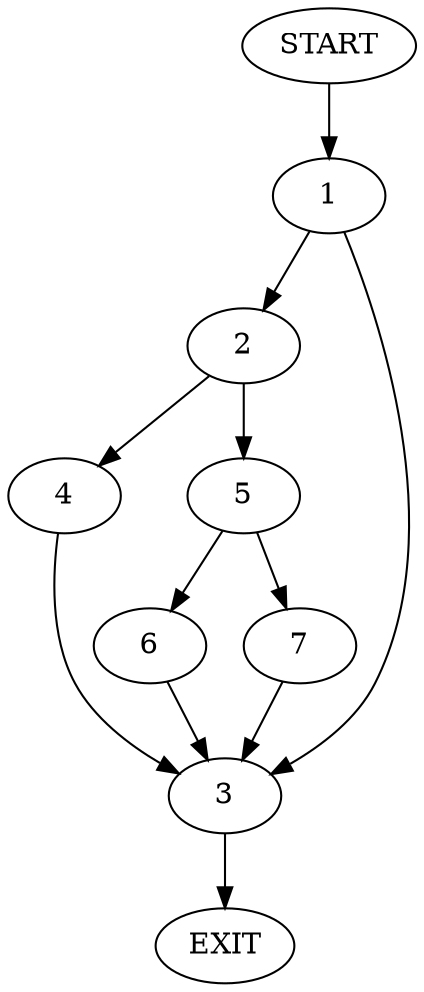 digraph {
0 [label="START"]
8 [label="EXIT"]
0 -> 1
1 -> 2
1 -> 3
2 -> 4
2 -> 5
3 -> 8
4 -> 3
5 -> 6
5 -> 7
7 -> 3
6 -> 3
}
